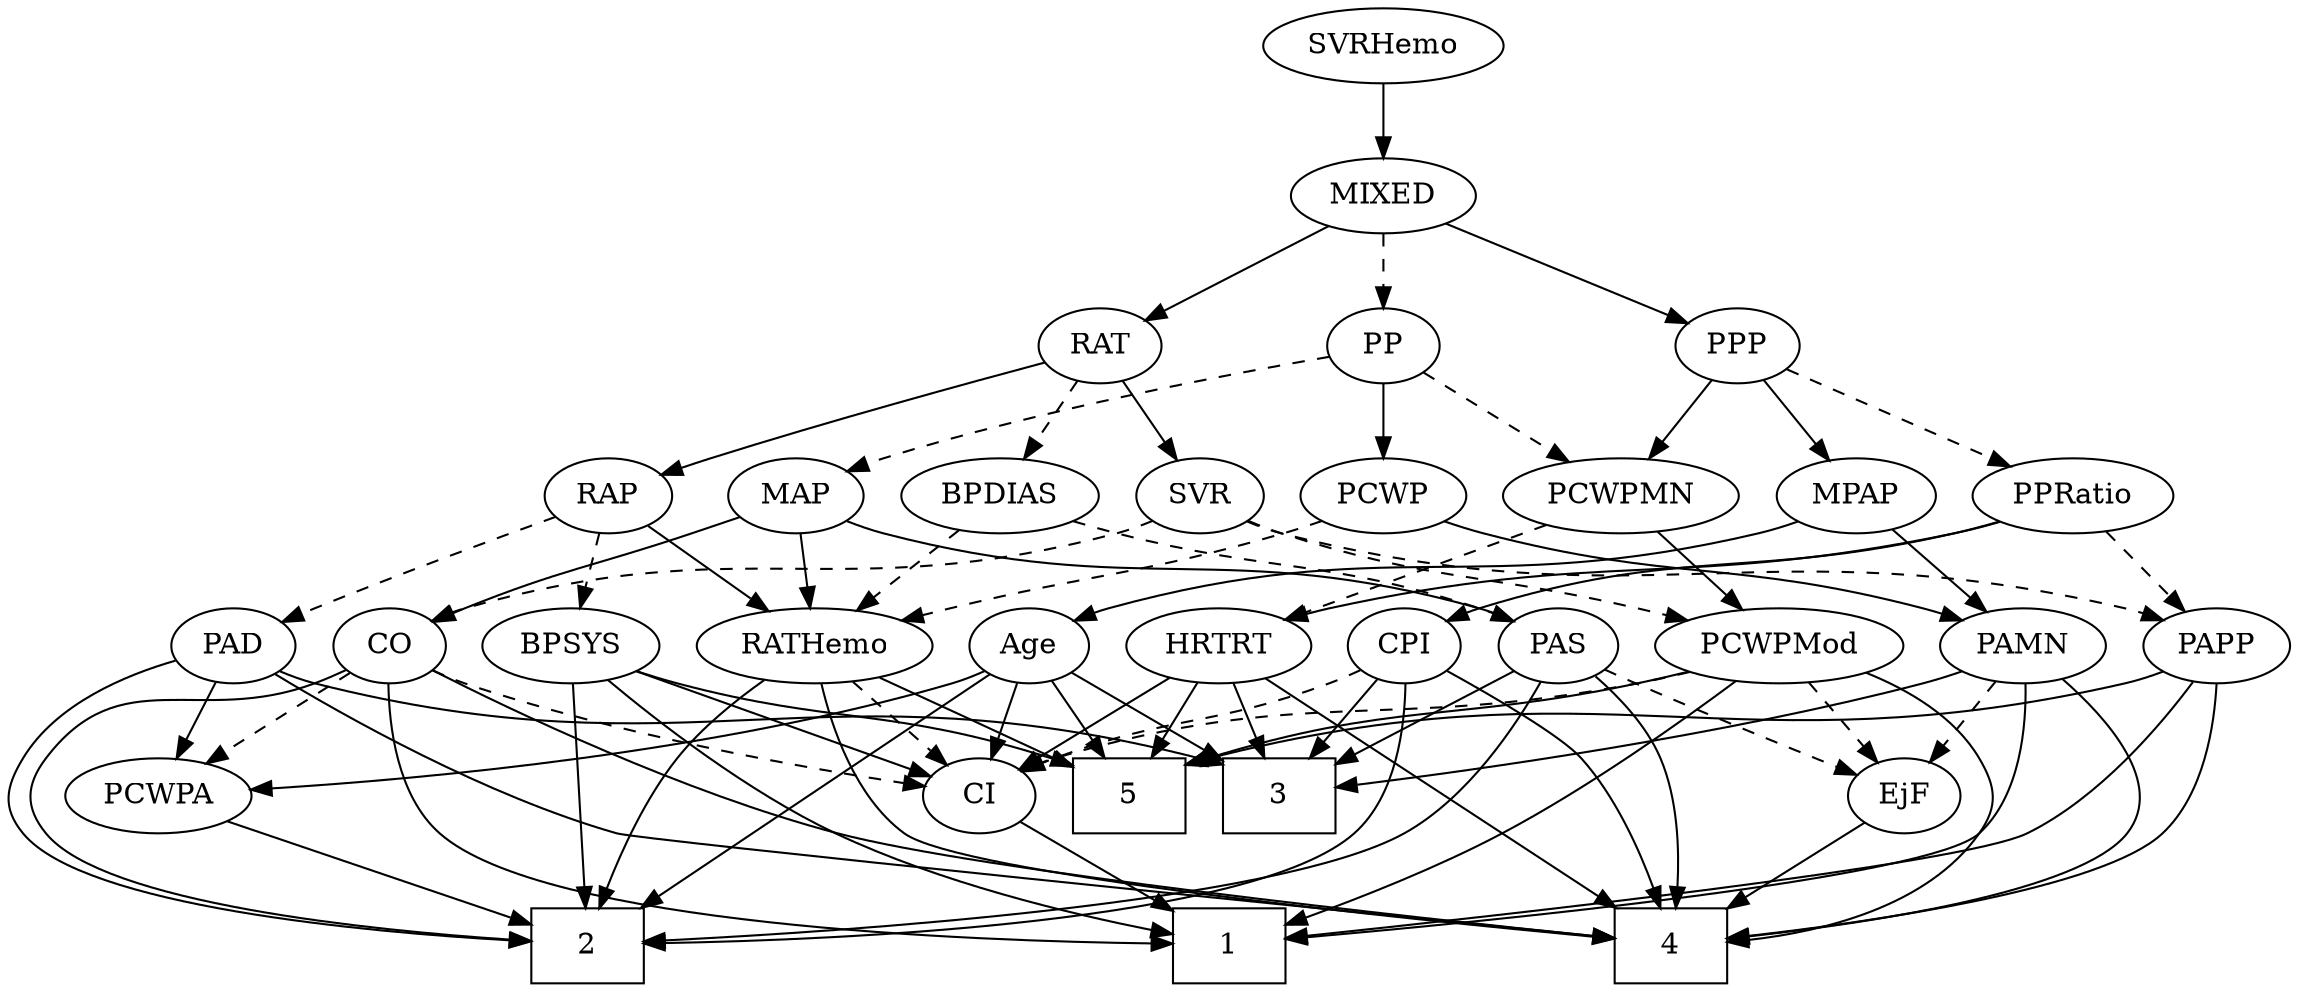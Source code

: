 strict digraph {
	graph [bb="0,0,976.2,468"];
	node [label="\N"];
	1	[height=0.5,
		pos="477.81,18",
		shape=box,
		width=0.75];
	2	[height=0.5,
		pos="172.81,18",
		shape=box,
		width=0.75];
	3	[height=0.5,
		pos="672.81,90",
		shape=box,
		width=0.75];
	4	[height=0.5,
		pos="710.81,18",
		shape=box,
		width=0.75];
	5	[height=0.5,
		pos="486.81,90",
		shape=box,
		width=0.75];
	Age	[height=0.5,
		pos="412.81,162",
		width=0.75];
	Age -> 2	[pos="e,199.94,35.054 393.17,149.38 352.82,125.51 260.11,70.653 208.73,40.253",
		style=solid];
	Age -> 3	[pos="e,645.74,95.515 433.44,150.36 438.39,148.06 443.72,145.78 448.81,144 513.02,121.52 590.89,105.5 635.85,97.29",
		style=solid];
	Age -> 5	[pos="e,468.72,108.11 427.78,146.83 437.39,137.75 450.11,125.71 461.29,115.14",
		style=solid];
	PCWPA	[height=0.5,
		pos="137.81,90",
		width=1.1555];
	Age -> PCWPA	[pos="e,175.11,98.215 392.2,150.3 387.24,148.01 381.91,145.75 376.81,144 341.84,132.03 244.05,111.86 184.96,100.16",
		style=solid];
	CI	[height=0.5,
		pos="414.81,90",
		width=0.75];
	Age -> CI	[pos="e,414.32,108.1 413.3,143.7 413.52,135.98 413.79,126.71 414.03,118.11",
		style=solid];
	EjF	[height=0.5,
		pos="896.81,90",
		width=0.75];
	EjF -> 4	[pos="e,737.93,28.524 874.32,79.474 868.33,76.99 861.84,74.351 855.81,72 819.13,57.699 776.8,42.359 747.38,31.882",
		style=solid];
	RAP	[height=0.5,
		pos="159.81,234",
		width=0.77632];
	BPSYS	[height=0.5,
		pos="57.808,162",
		width=1.0471];
	RAP -> BPSYS	[pos="e,78.503,177.2 141.1,220.16 126.01,209.81 104.53,195.06 87.156,183.14",
		style=dashed];
	PAD	[height=0.5,
		pos="141.81,162",
		width=0.79437];
	RAP -> PAD	[pos="e,146.25,180.28 155.45,216.05 153.45,208.26 151.02,198.82 148.77,190.08",
		style=dashed];
	RATHemo	[height=0.5,
		pos="318.81,162",
		width=1.3721];
	RAP -> RATHemo	[pos="e,288.6,176.3 182.25,223.12 207.36,212.07 248.5,193.95 279.08,180.49",
		style=solid];
	MIXED	[height=0.5,
		pos="504.81,378",
		width=1.1193];
	RAT	[height=0.5,
		pos="379.81,306",
		width=0.75827];
	MIXED -> RAT	[pos="e,400.12,318.37 480.71,363.5 460.22,352.03 430.75,335.53 408.94,323.32",
		style=solid];
	PP	[height=0.5,
		pos="504.81,306",
		width=0.75];
	MIXED -> PP	[pos="e,504.81,324.1 504.81,359.7 504.81,351.98 504.81,342.71 504.81,334.11",
		style=dashed];
	PPP	[height=0.5,
		pos="661.81,306",
		width=0.75];
	MIXED -> PPP	[pos="e,639.94,316.75 532.51,364.65 560.04,352.38 602.16,333.59 630.79,320.83",
		style=solid];
	MPAP	[height=0.5,
		pos="808.81,234",
		width=0.97491];
	MPAP -> Age	[pos="e,433.3,174.09 782.64,221.63 776.85,219.48 770.69,217.45 764.81,216 627.54,182.25 584.76,218.7 448.81,180 446.86,179.45 444.89,178.8 \
442.93,178.08",
		style=solid];
	PAMN	[height=0.5,
		pos="939.81,162",
		width=1.011];
	MPAP -> PAMN	[pos="e,915.7,175.88 832.23,220.49 853.02,209.38 883.62,193.03 906.87,180.6",
		style=solid];
	BPSYS -> 1	[pos="e,450.59,21.124 40.892,145.63 21.931,126.57 -3.7519,93.932 15.808,72 29.947,56.147 333.18,30.532 440.54,21.926",
		style=solid];
	BPSYS -> 2	[pos="e,145.62,18.566 38.44,146.25 17.009,128.11 -12.264,96.695 5.8079,72 35.407,31.552 96.09,21.216 135.58,18.985",
		style=solid];
	BPSYS -> 5	[pos="e,459.66,104.98 85.195,149.61 91.239,147.45 97.672,145.43 103.81,144 251.58,109.61 299.42,147.98 449.62,107.75",
		style=solid];
	BPSYS -> CI	[pos="e,388.24,93.845 85.761,149.73 91.657,147.62 97.886,145.58 103.81,144 201.19,117.95 319.29,101.96 377.99,95.033",
		style=solid];
	PAD -> 2	[pos="e,145.67,19.209 119.58,150.58 114.73,148.37 109.61,146.07 104.81,144 65.633,127.09 39.661,143.38 15.808,108 6.8635,94.734 6.4773,\
84.998 15.808,72 42.834,34.351 98.018,23.098 135.22,19.929",
		style=solid];
	PAD -> 3	[pos="e,645.72,94.116 165.38,151.22 172.77,148.5 181.03,145.8 188.81,144 334.27,110.37 374.41,124.41 522.81,108 561.26,103.75 605.23,98.749 \
635.58,95.277",
		style=solid];
	PAD -> 4	[pos="e,683.72,21.354 123.51,147.88 100.06,129.53 64.927,95.803 86.808,72 119.03,36.947 466.37,40.047 513.81,36 569.54,31.246 634.13,25.657 \
673.73,22.221",
		style=solid];
	PAD -> PCWPA	[pos="e,138.79,108.1 140.82,143.7 140.38,135.98 139.85,126.71 139.36,118.11",
		style=solid];
	CO	[height=0.5,
		pos="224.81,162",
		width=0.75];
	CO -> 1	[pos="e,450.67,23.017 235.57,145.13 249.84,125.26 276.86,91.454 307.81,72 349.26,45.942 404.48,31.841 440.57,24.876",
		style=solid];
	CO -> 2	[pos="e,145.73,27.564 201.8,152.26 162.65,137.37 87.238,108.63 86.808,108 77.746,94.813 79.008,85.97 86.808,72 97.438,52.962 118.03,39.915 \
136.39,31.53",
		style=solid];
	CO -> 4	[pos="e,683.72,20.843 243.65,149.02 259.54,138.68 282.69,123.08 301.81,108 320.59,93.188 320.15,82.138 341.81,72 400.29,44.629 591.79,\
27.727 673.41,21.603",
		style=solid];
	CO -> PCWPA	[pos="e,156.65,106.16 208.03,147.5 195.73,137.61 178.78,123.96 164.61,112.56",
		style=dashed];
	CO -> CI	[pos="e,390.76,98.372 245.96,150.54 250.79,148.28 255.94,145.98 260.81,144 301.58,127.42 349.7,111.41 381.16,101.4",
		style=dashed];
	PAS	[height=0.5,
		pos="776.81,162",
		width=0.75];
	PAS -> 2	[pos="e,199.84,20.878 772.63,143.92 766.57,123.11 753.16,88.661 727.81,72 706.12,57.746 331.04,30.163 210.08,21.6",
		style=solid];
	PAS -> 3	[pos="e,698.27,108.14 758.21,148.49 743.99,138.91 723.97,125.43 706.89,113.94",
		style=solid];
	PAS -> 4	[pos="e,738.12,21.387 797.9,150.4 802.74,148.14 807.9,145.88 812.81,144 864.8,124.06 899.57,152.67 932.81,108 942.36,95.163 942.72,84.559 \
932.81,72 910.22,43.379 805.37,28.517 748.21,22.424",
		style=solid];
	PAS -> EjF	[pos="e,876.96,102.58 796.62,149.44 816.08,138.09 845.96,120.66 868.04,107.78",
		style=dashed];
	PAMN -> 1	[pos="e,504.9,21.206 944.16,144.04 948.18,124 951.09,90.977 932.81,72 918.32,56.962 621.32,30.923 515.14,22.058",
		style=solid];
	PAMN -> 3	[pos="e,700.1,96.351 912.39,150.01 906.63,147.88 900.56,145.76 894.81,144 830.81,124.36 754.59,107.56 710.15,98.403",
		style=solid];
	PAMN -> 4	[pos="e,738.08,20.446 952.77,144.82 966.55,125.55 984.14,93.286 966.81,72 939.66,38.659 812.49,25.64 748.21,21.123",
		style=solid];
	PAMN -> EjF	[pos="e,906.63,106.99 929.62,144.41 924.35,135.83 917.81,125.19 911.96,115.67",
		style=dashed];
	RATHemo -> 2	[pos="e,181.15,36.007 289.59,147.35 271.58,137.98 248.76,124.31 231.81,108 212.73,89.634 196.57,64.05 186.01,45.023",
		style=solid];
	RATHemo -> 4	[pos="e,683.56,20.575 325.22,144.11 333.99,123.49 351.79,89.241 378.81,72 427.21,41.113 597.31,26.397 673.46,21.24",
		style=solid];
	RATHemo -> 5	[pos="e,459.76,103.98 351.58,148.47 376.43,138.82 411.6,124.88 450.37,108.08",
		style=solid];
	RATHemo -> CI	[pos="e,397.1,103.91 340.11,145.46 354.43,135.03 373.39,121.2 388.62,110.09",
		style=dashed];
	CPI	[height=0.5,
		pos="704.81,162",
		width=0.75];
	CPI -> 2	[pos="e,199.87,20.673 711.71,144.56 718.82,124.73 726.57,91.601 708.81,72 692.01,53.459 328.61,28.872 209.93,21.311",
		style=solid];
	CPI -> 3	[pos="e,680.78,108.45 697.22,144.41 693.59,136.45 689.14,126.72 685.04,117.76",
		style=solid];
	CPI -> 4	[pos="e,723.95,36.092 718.93,146.14 727.37,136.19 737.3,122.34 741.81,108 746.61,92.737 745.99,87.443 741.81,72 739.23,62.48 734.46,52.917 \
729.43,44.587",
		style=solid];
	CPI -> CI	[pos="e,435.35,101.9 684.26,150.1 679.31,147.81 673.95,145.61 668.81,144 575.06,114.75 544.55,137.25 450.81,108 448.88,107.4 446.92,106.71 \
444.96,105.97",
		style=dashed];
	RAT -> RAP	[pos="e,183.06,244.12 355.01,298.06 320.94,288.39 257.86,270.03 204.81,252 200.8,250.64 196.63,249.15 192.5,247.64",
		style=solid];
	SVR	[height=0.5,
		pos="423.81,234",
		width=0.77632];
	RAT -> SVR	[pos="e,413.56,251.31 389.79,289.12 395.23,280.47 402.07,269.58 408.2,259.83",
		style=solid];
	BPDIAS	[height=0.5,
		pos="335.81,234",
		width=1.1735];
	RAT -> BPDIAS	[pos="e,346.37,251.8 369.82,289.12 364.52,280.68 357.87,270.1 351.87,260.55",
		style=dashed];
	SVR -> CO	[pos="e,245.88,173.65 402.13,222.37 397.15,220.12 391.85,217.86 386.81,216 332.19,195.78 315.32,200.5 260.81,180 258.96,179.31 257.08,\
178.56 255.2,177.77",
		style=dashed];
	PCWPMod	[height=0.5,
		pos="509.81,162",
		width=1.4443];
	SVR -> PCWPMod	[pos="e,490.27,178.91 440.39,219.5 452.3,209.81 468.64,196.51 482.47,185.26",
		style=dashed];
	PAPP	[height=0.5,
		pos="853.81,162",
		width=0.88464];
	SVR -> PAPP	[pos="e,829.92,174.27 444.88,221.88 449.98,219.6 455.49,217.45 460.81,216 612.52,174.61 660.34,218.52 812.81,180 815.29,179.37 817.82,\
178.62 820.35,177.79",
		style=dashed];
	PCWPMod -> 1	[pos="e,498.19,36.469 517.06,144.09 523.82,125.8 531.64,96.039 522.81,72 519.02,61.696 512.25,52.025 505.09,43.837",
		style=solid];
	PCWPMod -> 4	[pos="e,683.46,33.491 527.82,144.99 549.08,126.44 585.84,95.433 619.81,72 637.2,60 657.44,48.031 674.41,38.512",
		style=solid];
	PCWPMod -> 5	[pos="e,492.48,108.28 504.24,144.05 501.65,136.18 498.51,126.62 495.61,117.79",
		style=solid];
	PCWPMod -> EjF	[pos="e,870.42,94.282 548.04,149.65 555.55,147.62 563.4,145.63 570.81,144 674.88,121.11 799.65,103.52 860.22,95.603",
		style=dashed];
	PCWPMod -> CI	[pos="e,432.33,103.91 488.72,145.46 474.56,135.03 455.8,121.2 440.72,110.09",
		style=dashed];
	PCWPA -> 2	[pos="e,164.17,36.275 146.28,72.055 150.3,64.007 155.21,54.205 159.69,45.226",
		style=solid];
	PCWPMN	[height=0.5,
		pos="607.81,234",
		width=1.3902];
	PCWPMN -> PCWPMod	[pos="e,531.5,178.49 586.06,217.46 572.48,207.77 554.81,195.15 539.9,184.5",
		style=solid];
	HRTRT	[height=0.5,
		pos="619.81,162",
		width=1.1013];
	PCWPMN -> HRTRT	[pos="e,616.88,180.1 610.77,215.7 612.1,207.98 613.69,198.71 615.16,190.11",
		style=dashed];
	SVRHemo	[height=0.5,
		pos="504.81,450",
		width=1.3902];
	SVRHemo -> MIXED	[pos="e,504.81,396.1 504.81,431.7 504.81,423.98 504.81,414.71 504.81,406.11",
		style=solid];
	BPDIAS -> PAS	[pos="e,756.33,174.13 366.52,221.55 373.14,219.43 380.15,217.43 386.81,216 541.43,182.79 588.45,222.37 740.81,180 742.76,179.46 744.73,\
178.82 746.69,178.11",
		style=dashed];
	BPDIAS -> RATHemo	[pos="e,323,180.28 331.69,216.05 329.8,208.26 327.51,198.82 325.38,190.08",
		style=dashed];
	MAP	[height=0.5,
		pos="244.81,234",
		width=0.84854];
	MAP -> CO	[pos="e,229.6,179.79 239.97,216.05 237.71,208.14 234.96,198.54 232.43,189.69",
		style=solid];
	MAP -> PAS	[pos="e,756.73,174.04 267.64,221.8 273.15,219.53 279.09,217.4 284.81,216 482.26,167.61 544.34,232.26 740.81,180 742.98,179.42 745.18,178.72 \
747.37,177.93",
		style=solid];
	MAP -> RATHemo	[pos="e,301.85,179.04 260.5,218.15 270.36,208.83 283.28,196.61 294.45,186.04",
		style=solid];
	PP -> PCWPMN	[pos="e,585.24,250.34 523.22,292.49 538,282.44 559.09,268.11 576.52,256.27",
		style=dashed];
	PP -> MAP	[pos="e,268.25,245.73 479.02,300.23 437.52,292.23 353.63,274.74 284.81,252 282.43,251.21 279.99,250.34 277.55,249.43",
		style=dashed];
	PCWP	[height=0.5,
		pos="504.81,234",
		width=0.97491];
	PP -> PCWP	[pos="e,504.81,252.1 504.81,287.7 504.81,279.98 504.81,270.71 504.81,262.11",
		style=solid];
	PPP -> MPAP	[pos="e,783.96,246.83 683.18,294.82 707.22,283.37 746.58,264.63 774.84,251.17",
		style=solid];
	PPP -> PCWPMN	[pos="e,620.51,251.47 649.82,289.46 643.03,280.65 634.37,269.43 626.68,259.46",
		style=solid];
	PPRatio	[height=0.5,
		pos="715.81,234",
		width=1.1013];
	PPP -> PPRatio	[pos="e,703.1,251.47 673.79,289.46 680.59,280.65 689.25,269.43 696.94,259.46",
		style=dashed];
	PPRatio -> CPI	[pos="e,707.5,180.1 713.09,215.7 711.88,207.98 710.42,198.71 709.07,190.11",
		style=solid];
	PPRatio -> PAPP	[pos="e,830.61,174.77 741.44,220 764.01,208.55 796.99,191.82 821.39,179.44",
		style=dashed];
	PPRatio -> HRTRT	[pos="e,639.81,177.58 695.45,218.15 681.74,208.16 663.46,194.83 648.31,183.78",
		style=solid];
	PCWP -> PAMN	[pos="e,913.03,174.4 530.97,221.59 536.75,219.44 542.92,217.42 548.81,216 699.12,179.82 744.36,215.61 894.81,180 897.63,179.33 900.51,\
178.53 903.38,177.65",
		style=solid];
	PCWP -> RATHemo	[pos="e,352.13,175.31 477.37,222.34 471.88,220.23 466.17,218.04 460.81,216 427.58,203.38 389.88,189.32 361.69,178.86",
		style=dashed];
	CI -> 1	[pos="e,462.47,36.04 428.17,74.155 436.17,65.264 446.54,53.742 455.73,43.529",
		style=solid];
	PAPP -> 1	[pos="e,505.27,21.39 845,144.5 833.1,123.95 809.88,89.437 779.81,72 735.35,46.222 586.15,29.179 515.5,22.359",
		style=solid];
	PAPP -> 4	[pos="e,738,20.876 879.02,150.59 904.71,139.41 941.87,121.44 949.81,108 957.94,94.221 959.82,84.478 949.81,72 924.96,41.043 809.14,27.045 \
748.33,21.739",
		style=solid];
	PAPP -> 5	[pos="e,514.23,94.624 829.86,149.98 824.34,147.75 818.44,145.6 812.81,144 759.06,128.71 598.17,105.98 524.45,96.002",
		style=solid];
	HRTRT -> 3	[pos="e,659.84,108.12 632.1,144.76 638.53,136.27 646.55,125.68 653.77,116.15",
		style=solid];
	HRTRT -> 4	[pos="e,683.45,31.89 619.42,143.89 619.77,124.89 622.74,93.999 636.81,72 646.03,57.585 660.69,45.882 674.53,37.176",
		style=solid];
	HRTRT -> 5	[pos="e,514,105.31 594.79,147.83 574.55,137.18 545.78,122.04 523.03,110.06",
		style=solid];
	HRTRT -> CI	[pos="e,435.9,101.6 589.55,150.28 583.37,148.15 576.89,145.97 570.81,144 517.83,126.87 502.8,127.94 450.81,108 448.97,107.29 447.09,106.54 \
445.21,105.74",
		style=solid];
}
